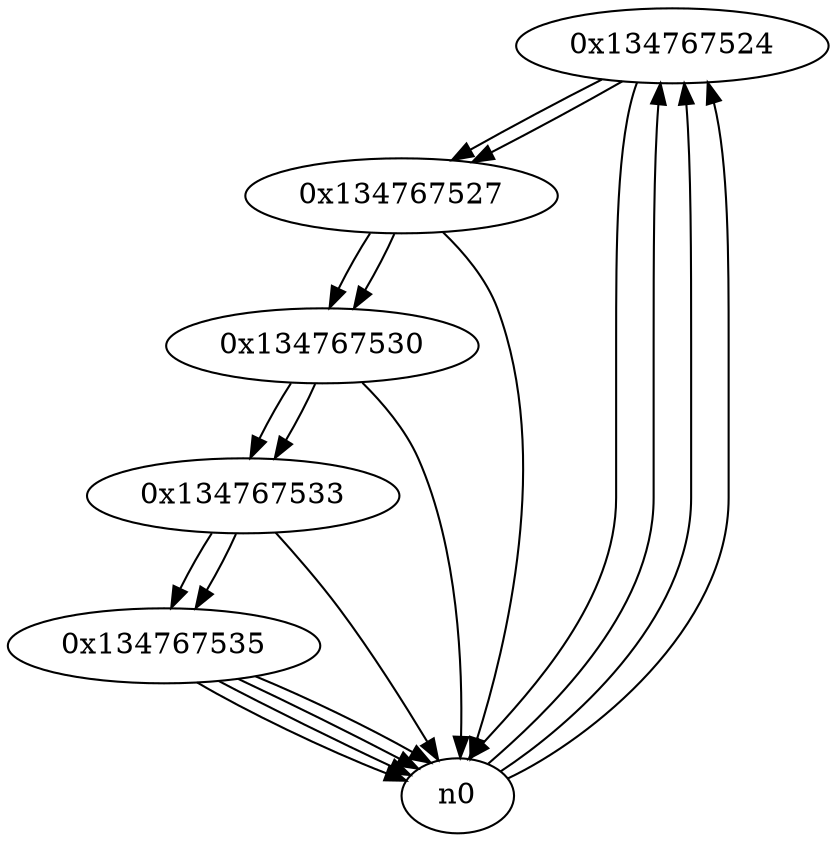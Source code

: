 digraph G{
/* nodes */
  n1 [label="0x134767524"]
  n2 [label="0x134767527"]
  n3 [label="0x134767530"]
  n4 [label="0x134767533"]
  n5 [label="0x134767535"]
/* edges */
n1 -> n2;
n1 -> n0;
n0 -> n1;
n0 -> n1;
n0 -> n1;
n2 -> n3;
n2 -> n0;
n1 -> n2;
n3 -> n4;
n3 -> n0;
n2 -> n3;
n4 -> n5;
n4 -> n0;
n3 -> n4;
n5 -> n0;
n5 -> n0;
n5 -> n0;
n5 -> n0;
n4 -> n5;
}
